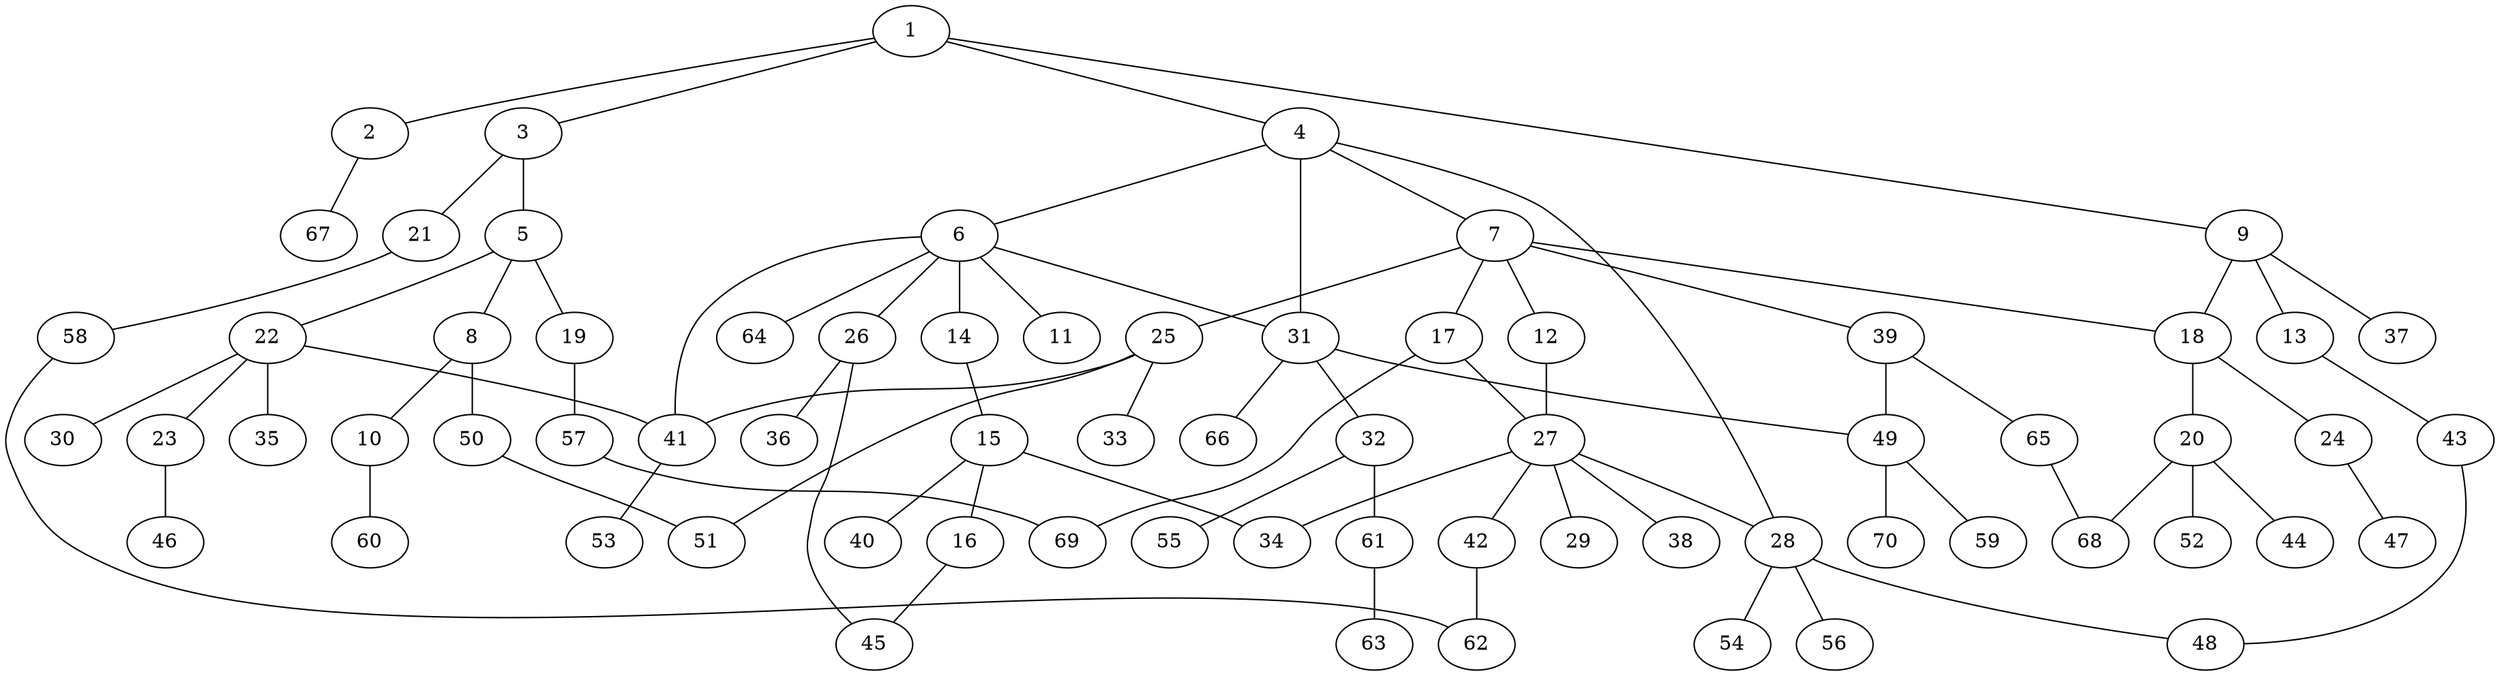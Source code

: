 graph graphname {1--2
1--3
1--4
1--9
2--67
3--5
3--21
4--6
4--7
4--28
4--31
5--8
5--19
5--22
6--11
6--14
6--26
6--31
6--41
6--64
7--12
7--17
7--18
7--25
7--39
8--10
8--50
9--13
9--18
9--37
10--60
12--27
13--43
14--15
15--16
15--34
15--40
16--45
17--27
17--69
18--20
18--24
19--57
20--44
20--52
20--68
21--58
22--23
22--30
22--35
22--41
23--46
24--47
25--33
25--41
25--51
26--36
26--45
27--28
27--29
27--34
27--38
27--42
28--48
28--54
28--56
31--32
31--49
31--66
32--55
32--61
39--49
39--65
41--53
42--62
43--48
49--59
49--70
50--51
57--69
58--62
61--63
65--68
}
